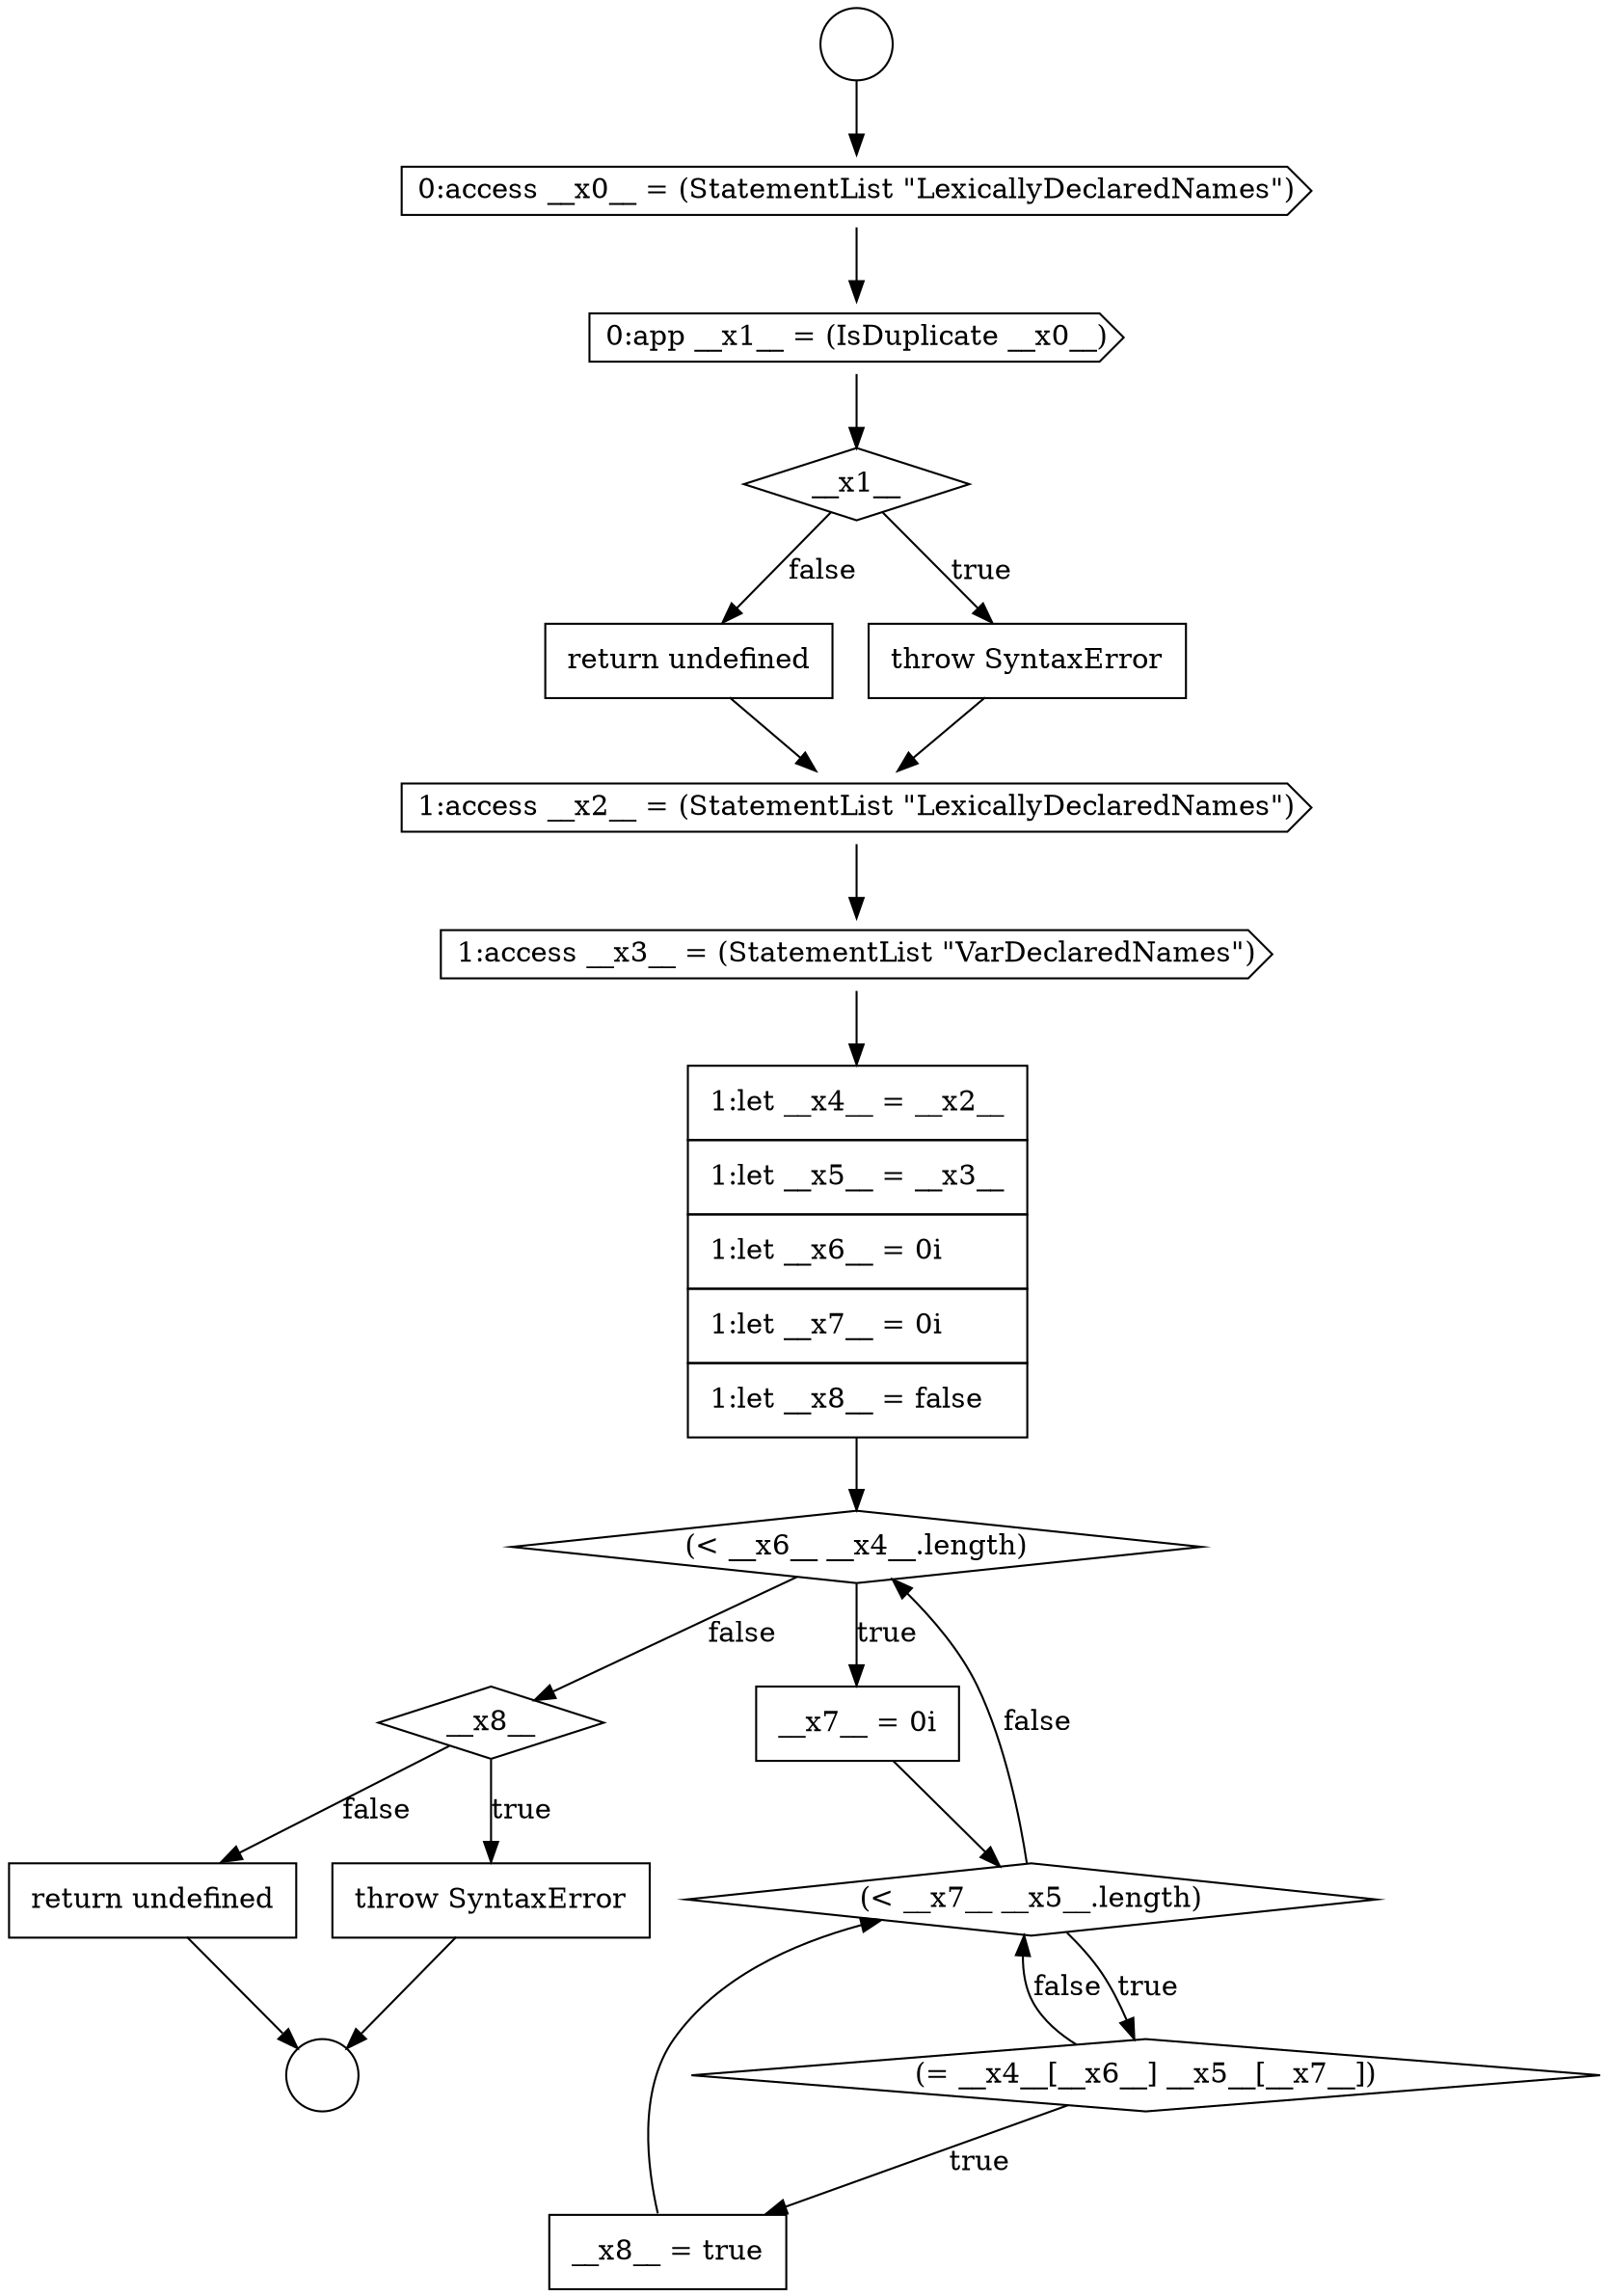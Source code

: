 digraph {
  node17094 [shape=diamond, label=<<font color="black">(&lt; __x6__ __x4__.length)</font>> color="black" fillcolor="white" style=filled]
  node17100 [shape=none, margin=0, label=<<font color="black">
    <table border="0" cellborder="1" cellspacing="0" cellpadding="10">
      <tr><td align="left">throw SyntaxError</td></tr>
    </table>
  </font>> color="black" fillcolor="white" style=filled]
  node17090 [shape=none, margin=0, label=<<font color="black">
    <table border="0" cellborder="1" cellspacing="0" cellpadding="10">
      <tr><td align="left">return undefined</td></tr>
    </table>
  </font>> color="black" fillcolor="white" style=filled]
  node17093 [shape=none, margin=0, label=<<font color="black">
    <table border="0" cellborder="1" cellspacing="0" cellpadding="10">
      <tr><td align="left">1:let __x4__ = __x2__</td></tr>
      <tr><td align="left">1:let __x5__ = __x3__</td></tr>
      <tr><td align="left">1:let __x6__ = 0i</td></tr>
      <tr><td align="left">1:let __x7__ = 0i</td></tr>
      <tr><td align="left">1:let __x8__ = false</td></tr>
    </table>
  </font>> color="black" fillcolor="white" style=filled]
  node17086 [shape=cds, label=<<font color="black">0:access __x0__ = (StatementList &quot;LexicallyDeclaredNames&quot;)</font>> color="black" fillcolor="white" style=filled]
  node17096 [shape=diamond, label=<<font color="black">(&lt; __x7__ __x5__.length)</font>> color="black" fillcolor="white" style=filled]
  node17101 [shape=none, margin=0, label=<<font color="black">
    <table border="0" cellborder="1" cellspacing="0" cellpadding="10">
      <tr><td align="left">return undefined</td></tr>
    </table>
  </font>> color="black" fillcolor="white" style=filled]
  node17098 [shape=none, margin=0, label=<<font color="black">
    <table border="0" cellborder="1" cellspacing="0" cellpadding="10">
      <tr><td align="left">__x8__ = true</td></tr>
    </table>
  </font>> color="black" fillcolor="white" style=filled]
  node17087 [shape=cds, label=<<font color="black">0:app __x1__ = (IsDuplicate __x0__)</font>> color="black" fillcolor="white" style=filled]
  node17092 [shape=cds, label=<<font color="black">1:access __x3__ = (StatementList &quot;VarDeclaredNames&quot;)</font>> color="black" fillcolor="white" style=filled]
  node17088 [shape=diamond, label=<<font color="black">__x1__</font>> color="black" fillcolor="white" style=filled]
  node17095 [shape=none, margin=0, label=<<font color="black">
    <table border="0" cellborder="1" cellspacing="0" cellpadding="10">
      <tr><td align="left">__x7__ = 0i</td></tr>
    </table>
  </font>> color="black" fillcolor="white" style=filled]
  node17084 [shape=circle label=" " color="black" fillcolor="white" style=filled]
  node17091 [shape=cds, label=<<font color="black">1:access __x2__ = (StatementList &quot;LexicallyDeclaredNames&quot;)</font>> color="black" fillcolor="white" style=filled]
  node17097 [shape=diamond, label=<<font color="black">(= __x4__[__x6__] __x5__[__x7__])</font>> color="black" fillcolor="white" style=filled]
  node17085 [shape=circle label=" " color="black" fillcolor="white" style=filled]
  node17089 [shape=none, margin=0, label=<<font color="black">
    <table border="0" cellborder="1" cellspacing="0" cellpadding="10">
      <tr><td align="left">throw SyntaxError</td></tr>
    </table>
  </font>> color="black" fillcolor="white" style=filled]
  node17099 [shape=diamond, label=<<font color="black">__x8__</font>> color="black" fillcolor="white" style=filled]
  node17090 -> node17091 [ color="black"]
  node17089 -> node17091 [ color="black"]
  node17097 -> node17098 [label=<<font color="black">true</font>> color="black"]
  node17097 -> node17096 [label=<<font color="black">false</font>> color="black"]
  node17099 -> node17100 [label=<<font color="black">true</font>> color="black"]
  node17099 -> node17101 [label=<<font color="black">false</font>> color="black"]
  node17100 -> node17085 [ color="black"]
  node17086 -> node17087 [ color="black"]
  node17093 -> node17094 [ color="black"]
  node17084 -> node17086 [ color="black"]
  node17095 -> node17096 [ color="black"]
  node17091 -> node17092 [ color="black"]
  node17087 -> node17088 [ color="black"]
  node17094 -> node17095 [label=<<font color="black">true</font>> color="black"]
  node17094 -> node17099 [label=<<font color="black">false</font>> color="black"]
  node17101 -> node17085 [ color="black"]
  node17092 -> node17093 [ color="black"]
  node17096 -> node17097 [label=<<font color="black">true</font>> color="black"]
  node17096 -> node17094 [label=<<font color="black">false</font>> color="black"]
  node17098 -> node17096 [ color="black"]
  node17088 -> node17089 [label=<<font color="black">true</font>> color="black"]
  node17088 -> node17090 [label=<<font color="black">false</font>> color="black"]
}
